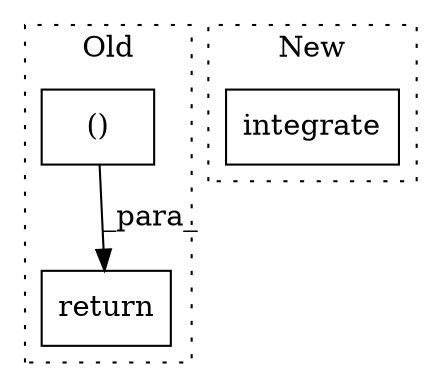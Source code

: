 digraph G {
subgraph cluster0 {
1 [label="()" a="106" s="5734" l="77" shape="box"];
3 [label="return" a="41" s="5720" l="14" shape="box"];
label = "Old";
style="dotted";
}
subgraph cluster1 {
2 [label="integrate" a="32" s="10924" l="11" shape="box"];
label = "New";
style="dotted";
}
1 -> 3 [label="_para_"];
}